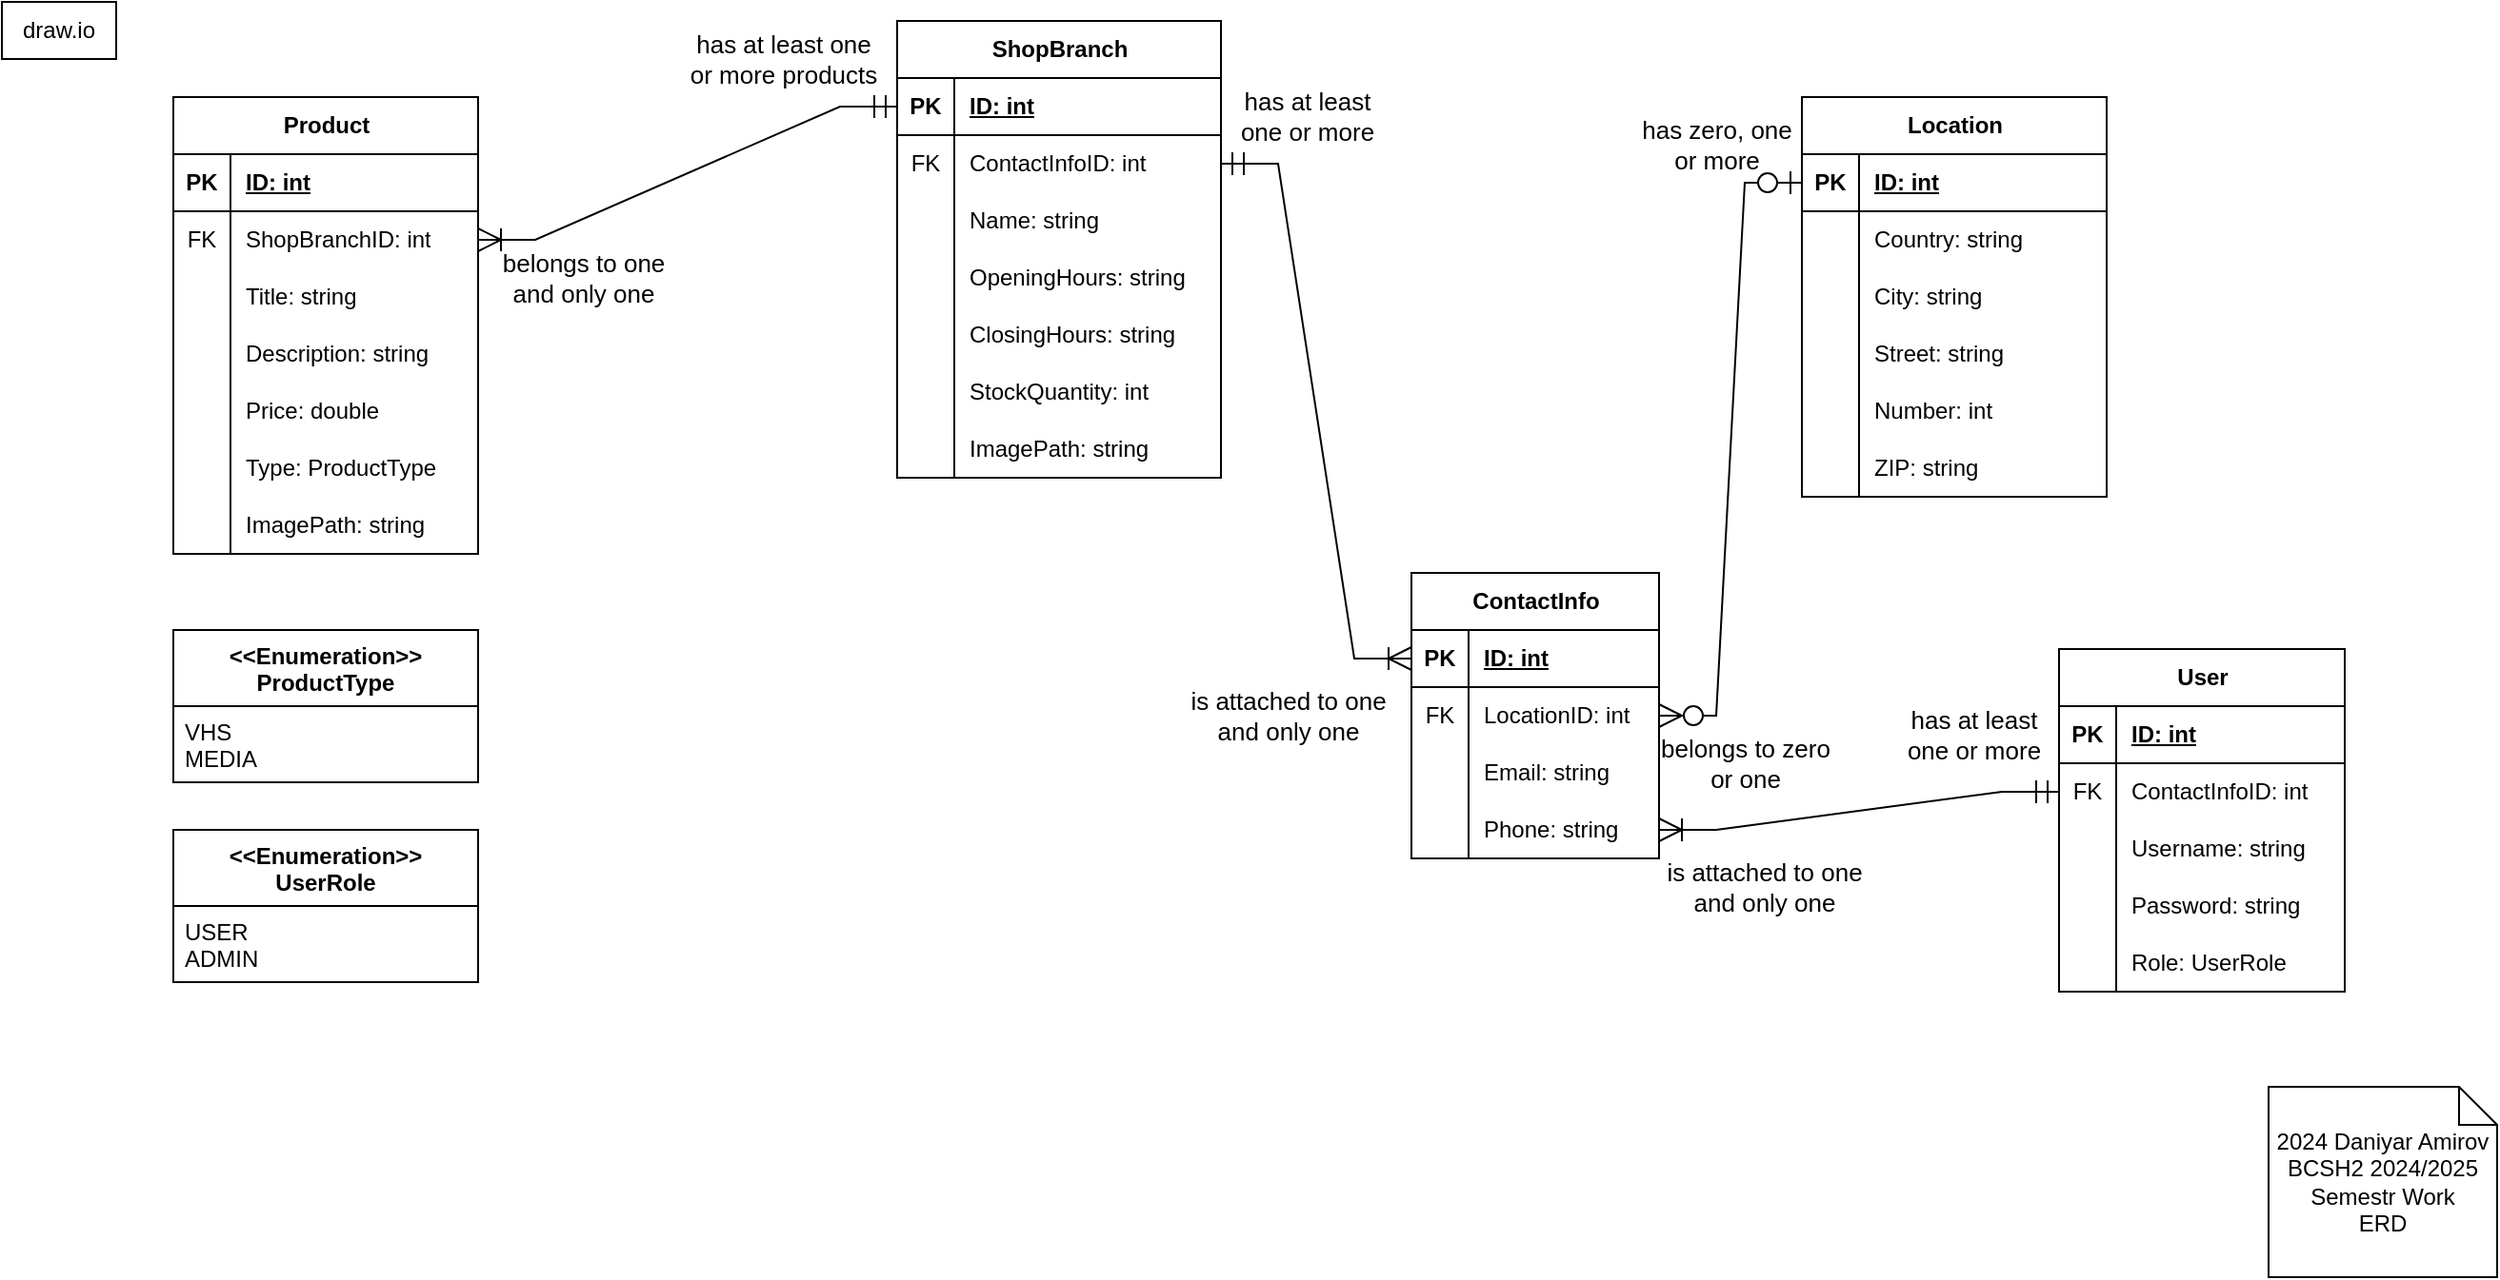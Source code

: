 <mxfile version="24.8.0">
  <diagram name="erd" id="_0Se-4-FKNIsJd_dyKa4">
    <mxGraphModel grid="1" page="1" gridSize="10" guides="1" tooltips="1" connect="1" arrows="1" fold="1" pageScale="1" pageWidth="850" pageHeight="1100" math="0" shadow="0">
      <root>
        <mxCell id="0" />
        <mxCell id="1" parent="0" />
        <mxCell id="UGlQ9BDMI21qSU3NWM9--1" value="Product" style="shape=table;startSize=30;container=1;collapsible=1;childLayout=tableLayout;fixedRows=1;rowLines=0;fontStyle=1;align=center;resizeLast=1;html=1;" vertex="1" parent="1">
          <mxGeometry x="90" y="50" width="160" height="240" as="geometry" />
        </mxCell>
        <mxCell id="UGlQ9BDMI21qSU3NWM9--2" value="" style="shape=tableRow;horizontal=0;startSize=0;swimlaneHead=0;swimlaneBody=0;fillColor=none;collapsible=0;dropTarget=0;points=[[0,0.5],[1,0.5]];portConstraint=eastwest;top=0;left=0;right=0;bottom=1;" vertex="1" parent="UGlQ9BDMI21qSU3NWM9--1">
          <mxGeometry y="30" width="160" height="30" as="geometry" />
        </mxCell>
        <mxCell id="UGlQ9BDMI21qSU3NWM9--3" value="PK" style="shape=partialRectangle;connectable=0;fillColor=none;top=0;left=0;bottom=0;right=0;fontStyle=1;overflow=hidden;whiteSpace=wrap;html=1;" vertex="1" parent="UGlQ9BDMI21qSU3NWM9--2">
          <mxGeometry width="30" height="30" as="geometry">
            <mxRectangle width="30" height="30" as="alternateBounds" />
          </mxGeometry>
        </mxCell>
        <mxCell id="UGlQ9BDMI21qSU3NWM9--4" value="ID: int" style="shape=partialRectangle;connectable=0;fillColor=none;top=0;left=0;bottom=0;right=0;align=left;spacingLeft=6;fontStyle=5;overflow=hidden;whiteSpace=wrap;html=1;" vertex="1" parent="UGlQ9BDMI21qSU3NWM9--2">
          <mxGeometry x="30" width="130" height="30" as="geometry">
            <mxRectangle width="130" height="30" as="alternateBounds" />
          </mxGeometry>
        </mxCell>
        <mxCell id="UGlQ9BDMI21qSU3NWM9--5" value="" style="shape=tableRow;horizontal=0;startSize=0;swimlaneHead=0;swimlaneBody=0;fillColor=none;collapsible=0;dropTarget=0;points=[[0,0.5],[1,0.5]];portConstraint=eastwest;top=0;left=0;right=0;bottom=0;" vertex="1" parent="UGlQ9BDMI21qSU3NWM9--1">
          <mxGeometry y="60" width="160" height="30" as="geometry" />
        </mxCell>
        <mxCell id="UGlQ9BDMI21qSU3NWM9--6" value="FK" style="shape=partialRectangle;connectable=0;fillColor=none;top=0;left=0;bottom=0;right=0;editable=1;overflow=hidden;whiteSpace=wrap;html=1;" vertex="1" parent="UGlQ9BDMI21qSU3NWM9--5">
          <mxGeometry width="30" height="30" as="geometry">
            <mxRectangle width="30" height="30" as="alternateBounds" />
          </mxGeometry>
        </mxCell>
        <mxCell id="UGlQ9BDMI21qSU3NWM9--7" value="ShopBranchID: int" style="shape=partialRectangle;connectable=0;fillColor=none;top=0;left=0;bottom=0;right=0;align=left;spacingLeft=6;overflow=hidden;whiteSpace=wrap;html=1;" vertex="1" parent="UGlQ9BDMI21qSU3NWM9--5">
          <mxGeometry x="30" width="130" height="30" as="geometry">
            <mxRectangle width="130" height="30" as="alternateBounds" />
          </mxGeometry>
        </mxCell>
        <mxCell id="UGlQ9BDMI21qSU3NWM9--8" value="" style="shape=tableRow;horizontal=0;startSize=0;swimlaneHead=0;swimlaneBody=0;fillColor=none;collapsible=0;dropTarget=0;points=[[0,0.5],[1,0.5]];portConstraint=eastwest;top=0;left=0;right=0;bottom=0;" vertex="1" parent="UGlQ9BDMI21qSU3NWM9--1">
          <mxGeometry y="90" width="160" height="30" as="geometry" />
        </mxCell>
        <mxCell id="UGlQ9BDMI21qSU3NWM9--9" value="" style="shape=partialRectangle;connectable=0;fillColor=none;top=0;left=0;bottom=0;right=0;editable=1;overflow=hidden;whiteSpace=wrap;html=1;" vertex="1" parent="UGlQ9BDMI21qSU3NWM9--8">
          <mxGeometry width="30" height="30" as="geometry">
            <mxRectangle width="30" height="30" as="alternateBounds" />
          </mxGeometry>
        </mxCell>
        <mxCell id="UGlQ9BDMI21qSU3NWM9--10" value="Title: string" style="shape=partialRectangle;connectable=0;fillColor=none;top=0;left=0;bottom=0;right=0;align=left;spacingLeft=6;overflow=hidden;whiteSpace=wrap;html=1;" vertex="1" parent="UGlQ9BDMI21qSU3NWM9--8">
          <mxGeometry x="30" width="130" height="30" as="geometry">
            <mxRectangle width="130" height="30" as="alternateBounds" />
          </mxGeometry>
        </mxCell>
        <mxCell id="UGlQ9BDMI21qSU3NWM9--14" value="" style="shape=tableRow;horizontal=0;startSize=0;swimlaneHead=0;swimlaneBody=0;fillColor=none;collapsible=0;dropTarget=0;points=[[0,0.5],[1,0.5]];portConstraint=eastwest;top=0;left=0;right=0;bottom=0;" vertex="1" parent="UGlQ9BDMI21qSU3NWM9--1">
          <mxGeometry y="120" width="160" height="30" as="geometry" />
        </mxCell>
        <mxCell id="UGlQ9BDMI21qSU3NWM9--15" value="" style="shape=partialRectangle;connectable=0;fillColor=none;top=0;left=0;bottom=0;right=0;editable=1;overflow=hidden;whiteSpace=wrap;html=1;" vertex="1" parent="UGlQ9BDMI21qSU3NWM9--14">
          <mxGeometry width="30" height="30" as="geometry">
            <mxRectangle width="30" height="30" as="alternateBounds" />
          </mxGeometry>
        </mxCell>
        <mxCell id="UGlQ9BDMI21qSU3NWM9--16" value="Description: string" style="shape=partialRectangle;connectable=0;fillColor=none;top=0;left=0;bottom=0;right=0;align=left;spacingLeft=6;overflow=hidden;whiteSpace=wrap;html=1;" vertex="1" parent="UGlQ9BDMI21qSU3NWM9--14">
          <mxGeometry x="30" width="130" height="30" as="geometry">
            <mxRectangle width="130" height="30" as="alternateBounds" />
          </mxGeometry>
        </mxCell>
        <mxCell id="UGlQ9BDMI21qSU3NWM9--11" value="" style="shape=tableRow;horizontal=0;startSize=0;swimlaneHead=0;swimlaneBody=0;fillColor=none;collapsible=0;dropTarget=0;points=[[0,0.5],[1,0.5]];portConstraint=eastwest;top=0;left=0;right=0;bottom=0;" vertex="1" parent="UGlQ9BDMI21qSU3NWM9--1">
          <mxGeometry y="150" width="160" height="30" as="geometry" />
        </mxCell>
        <mxCell id="UGlQ9BDMI21qSU3NWM9--12" value="" style="shape=partialRectangle;connectable=0;fillColor=none;top=0;left=0;bottom=0;right=0;editable=1;overflow=hidden;whiteSpace=wrap;html=1;" vertex="1" parent="UGlQ9BDMI21qSU3NWM9--11">
          <mxGeometry width="30" height="30" as="geometry">
            <mxRectangle width="30" height="30" as="alternateBounds" />
          </mxGeometry>
        </mxCell>
        <mxCell id="UGlQ9BDMI21qSU3NWM9--13" value="Price: double" style="shape=partialRectangle;connectable=0;fillColor=none;top=0;left=0;bottom=0;right=0;align=left;spacingLeft=6;overflow=hidden;whiteSpace=wrap;html=1;" vertex="1" parent="UGlQ9BDMI21qSU3NWM9--11">
          <mxGeometry x="30" width="130" height="30" as="geometry">
            <mxRectangle width="130" height="30" as="alternateBounds" />
          </mxGeometry>
        </mxCell>
        <mxCell id="UGlQ9BDMI21qSU3NWM9--17" value="" style="shape=tableRow;horizontal=0;startSize=0;swimlaneHead=0;swimlaneBody=0;fillColor=none;collapsible=0;dropTarget=0;points=[[0,0.5],[1,0.5]];portConstraint=eastwest;top=0;left=0;right=0;bottom=0;" vertex="1" parent="UGlQ9BDMI21qSU3NWM9--1">
          <mxGeometry y="180" width="160" height="30" as="geometry" />
        </mxCell>
        <mxCell id="UGlQ9BDMI21qSU3NWM9--18" value="" style="shape=partialRectangle;connectable=0;fillColor=none;top=0;left=0;bottom=0;right=0;editable=1;overflow=hidden;whiteSpace=wrap;html=1;" vertex="1" parent="UGlQ9BDMI21qSU3NWM9--17">
          <mxGeometry width="30" height="30" as="geometry">
            <mxRectangle width="30" height="30" as="alternateBounds" />
          </mxGeometry>
        </mxCell>
        <mxCell id="UGlQ9BDMI21qSU3NWM9--19" value="Type: ProductType" style="shape=partialRectangle;connectable=0;fillColor=none;top=0;left=0;bottom=0;right=0;align=left;spacingLeft=6;overflow=hidden;whiteSpace=wrap;html=1;" vertex="1" parent="UGlQ9BDMI21qSU3NWM9--17">
          <mxGeometry x="30" width="130" height="30" as="geometry">
            <mxRectangle width="130" height="30" as="alternateBounds" />
          </mxGeometry>
        </mxCell>
        <mxCell id="XLW1jsZduK9Uz3NNU5eh-1" value="" style="shape=tableRow;horizontal=0;startSize=0;swimlaneHead=0;swimlaneBody=0;fillColor=none;collapsible=0;dropTarget=0;points=[[0,0.5],[1,0.5]];portConstraint=eastwest;top=0;left=0;right=0;bottom=0;" vertex="1" parent="UGlQ9BDMI21qSU3NWM9--1">
          <mxGeometry y="210" width="160" height="30" as="geometry" />
        </mxCell>
        <mxCell id="XLW1jsZduK9Uz3NNU5eh-2" value="" style="shape=partialRectangle;connectable=0;fillColor=none;top=0;left=0;bottom=0;right=0;editable=1;overflow=hidden;whiteSpace=wrap;html=1;" vertex="1" parent="XLW1jsZduK9Uz3NNU5eh-1">
          <mxGeometry width="30" height="30" as="geometry">
            <mxRectangle width="30" height="30" as="alternateBounds" />
          </mxGeometry>
        </mxCell>
        <mxCell id="XLW1jsZduK9Uz3NNU5eh-3" value="ImagePath: string" style="shape=partialRectangle;connectable=0;fillColor=none;top=0;left=0;bottom=0;right=0;align=left;spacingLeft=6;overflow=hidden;whiteSpace=wrap;html=1;" vertex="1" parent="XLW1jsZduK9Uz3NNU5eh-1">
          <mxGeometry x="30" width="130" height="30" as="geometry">
            <mxRectangle width="130" height="30" as="alternateBounds" />
          </mxGeometry>
        </mxCell>
        <mxCell id="UGlQ9BDMI21qSU3NWM9--39" value="draw.io" style="rounded=0;whiteSpace=wrap;html=1;align=center;verticalAlign=middle;horizontal=1;labelPosition=center;verticalLabelPosition=middle;" vertex="1" parent="1">
          <mxGeometry width="60" height="30" as="geometry" />
        </mxCell>
        <mxCell id="UGlQ9BDMI21qSU3NWM9--40" value="ShopBranch" style="shape=table;startSize=30;container=1;collapsible=1;childLayout=tableLayout;fixedRows=1;rowLines=0;fontStyle=1;align=center;resizeLast=1;html=1;" vertex="1" parent="1">
          <mxGeometry x="470" y="10" width="170" height="240" as="geometry" />
        </mxCell>
        <mxCell id="UGlQ9BDMI21qSU3NWM9--41" value="" style="shape=tableRow;horizontal=0;startSize=0;swimlaneHead=0;swimlaneBody=0;fillColor=none;collapsible=0;dropTarget=0;points=[[0,0.5],[1,0.5]];portConstraint=eastwest;top=0;left=0;right=0;bottom=1;" vertex="1" parent="UGlQ9BDMI21qSU3NWM9--40">
          <mxGeometry y="30" width="170" height="30" as="geometry" />
        </mxCell>
        <mxCell id="UGlQ9BDMI21qSU3NWM9--42" value="PK" style="shape=partialRectangle;connectable=0;fillColor=none;top=0;left=0;bottom=0;right=0;fontStyle=1;overflow=hidden;whiteSpace=wrap;html=1;" vertex="1" parent="UGlQ9BDMI21qSU3NWM9--41">
          <mxGeometry width="30" height="30" as="geometry">
            <mxRectangle width="30" height="30" as="alternateBounds" />
          </mxGeometry>
        </mxCell>
        <mxCell id="UGlQ9BDMI21qSU3NWM9--43" value="ID: int" style="shape=partialRectangle;connectable=0;fillColor=none;top=0;left=0;bottom=0;right=0;align=left;spacingLeft=6;fontStyle=5;overflow=hidden;whiteSpace=wrap;html=1;" vertex="1" parent="UGlQ9BDMI21qSU3NWM9--41">
          <mxGeometry x="30" width="140" height="30" as="geometry">
            <mxRectangle width="140" height="30" as="alternateBounds" />
          </mxGeometry>
        </mxCell>
        <mxCell id="UGlQ9BDMI21qSU3NWM9--56" value="" style="shape=tableRow;horizontal=0;startSize=0;swimlaneHead=0;swimlaneBody=0;fillColor=none;collapsible=0;dropTarget=0;points=[[0,0.5],[1,0.5]];portConstraint=eastwest;top=0;left=0;right=0;bottom=0;" vertex="1" parent="UGlQ9BDMI21qSU3NWM9--40">
          <mxGeometry y="60" width="170" height="30" as="geometry" />
        </mxCell>
        <mxCell id="UGlQ9BDMI21qSU3NWM9--57" value="FK" style="shape=partialRectangle;connectable=0;fillColor=none;top=0;left=0;bottom=0;right=0;editable=1;overflow=hidden;whiteSpace=wrap;html=1;" vertex="1" parent="UGlQ9BDMI21qSU3NWM9--56">
          <mxGeometry width="30" height="30" as="geometry">
            <mxRectangle width="30" height="30" as="alternateBounds" />
          </mxGeometry>
        </mxCell>
        <mxCell id="UGlQ9BDMI21qSU3NWM9--58" value="ContactInfoID: int" style="shape=partialRectangle;connectable=0;fillColor=none;top=0;left=0;bottom=0;right=0;align=left;spacingLeft=6;overflow=hidden;whiteSpace=wrap;html=1;" vertex="1" parent="UGlQ9BDMI21qSU3NWM9--56">
          <mxGeometry x="30" width="140" height="30" as="geometry">
            <mxRectangle width="140" height="30" as="alternateBounds" />
          </mxGeometry>
        </mxCell>
        <mxCell id="UGlQ9BDMI21qSU3NWM9--50" value="" style="shape=tableRow;horizontal=0;startSize=0;swimlaneHead=0;swimlaneBody=0;fillColor=none;collapsible=0;dropTarget=0;points=[[0,0.5],[1,0.5]];portConstraint=eastwest;top=0;left=0;right=0;bottom=0;" vertex="1" parent="UGlQ9BDMI21qSU3NWM9--40">
          <mxGeometry y="90" width="170" height="30" as="geometry" />
        </mxCell>
        <mxCell id="UGlQ9BDMI21qSU3NWM9--51" value="" style="shape=partialRectangle;connectable=0;fillColor=none;top=0;left=0;bottom=0;right=0;editable=1;overflow=hidden;whiteSpace=wrap;html=1;" vertex="1" parent="UGlQ9BDMI21qSU3NWM9--50">
          <mxGeometry width="30" height="30" as="geometry">
            <mxRectangle width="30" height="30" as="alternateBounds" />
          </mxGeometry>
        </mxCell>
        <mxCell id="UGlQ9BDMI21qSU3NWM9--52" value="Name: string" style="shape=partialRectangle;connectable=0;fillColor=none;top=0;left=0;bottom=0;right=0;align=left;spacingLeft=6;overflow=hidden;whiteSpace=wrap;html=1;" vertex="1" parent="UGlQ9BDMI21qSU3NWM9--50">
          <mxGeometry x="30" width="140" height="30" as="geometry">
            <mxRectangle width="140" height="30" as="alternateBounds" />
          </mxGeometry>
        </mxCell>
        <mxCell id="UGlQ9BDMI21qSU3NWM9--127" value="" style="shape=tableRow;horizontal=0;startSize=0;swimlaneHead=0;swimlaneBody=0;fillColor=none;collapsible=0;dropTarget=0;points=[[0,0.5],[1,0.5]];portConstraint=eastwest;top=0;left=0;right=0;bottom=0;" vertex="1" parent="UGlQ9BDMI21qSU3NWM9--40">
          <mxGeometry y="120" width="170" height="30" as="geometry" />
        </mxCell>
        <mxCell id="UGlQ9BDMI21qSU3NWM9--128" value="" style="shape=partialRectangle;connectable=0;fillColor=none;top=0;left=0;bottom=0;right=0;editable=1;overflow=hidden;whiteSpace=wrap;html=1;" vertex="1" parent="UGlQ9BDMI21qSU3NWM9--127">
          <mxGeometry width="30" height="30" as="geometry">
            <mxRectangle width="30" height="30" as="alternateBounds" />
          </mxGeometry>
        </mxCell>
        <mxCell id="UGlQ9BDMI21qSU3NWM9--129" value="OpeningHours: string" style="shape=partialRectangle;connectable=0;fillColor=none;top=0;left=0;bottom=0;right=0;align=left;spacingLeft=6;overflow=hidden;whiteSpace=wrap;html=1;" vertex="1" parent="UGlQ9BDMI21qSU3NWM9--127">
          <mxGeometry x="30" width="140" height="30" as="geometry">
            <mxRectangle width="140" height="30" as="alternateBounds" />
          </mxGeometry>
        </mxCell>
        <mxCell id="UGlQ9BDMI21qSU3NWM9--130" value="" style="shape=tableRow;horizontal=0;startSize=0;swimlaneHead=0;swimlaneBody=0;fillColor=none;collapsible=0;dropTarget=0;points=[[0,0.5],[1,0.5]];portConstraint=eastwest;top=0;left=0;right=0;bottom=0;" vertex="1" parent="UGlQ9BDMI21qSU3NWM9--40">
          <mxGeometry y="150" width="170" height="30" as="geometry" />
        </mxCell>
        <mxCell id="UGlQ9BDMI21qSU3NWM9--131" value="" style="shape=partialRectangle;connectable=0;fillColor=none;top=0;left=0;bottom=0;right=0;editable=1;overflow=hidden;whiteSpace=wrap;html=1;" vertex="1" parent="UGlQ9BDMI21qSU3NWM9--130">
          <mxGeometry width="30" height="30" as="geometry">
            <mxRectangle width="30" height="30" as="alternateBounds" />
          </mxGeometry>
        </mxCell>
        <mxCell id="UGlQ9BDMI21qSU3NWM9--132" value="ClosingHours: string" style="shape=partialRectangle;connectable=0;fillColor=none;top=0;left=0;bottom=0;right=0;align=left;spacingLeft=6;overflow=hidden;whiteSpace=wrap;html=1;" vertex="1" parent="UGlQ9BDMI21qSU3NWM9--130">
          <mxGeometry x="30" width="140" height="30" as="geometry">
            <mxRectangle width="140" height="30" as="alternateBounds" />
          </mxGeometry>
        </mxCell>
        <mxCell id="UGlQ9BDMI21qSU3NWM9--124" value="" style="shape=tableRow;horizontal=0;startSize=0;swimlaneHead=0;swimlaneBody=0;fillColor=none;collapsible=0;dropTarget=0;points=[[0,0.5],[1,0.5]];portConstraint=eastwest;top=0;left=0;right=0;bottom=0;" vertex="1" parent="UGlQ9BDMI21qSU3NWM9--40">
          <mxGeometry y="180" width="170" height="30" as="geometry" />
        </mxCell>
        <mxCell id="UGlQ9BDMI21qSU3NWM9--125" value="" style="shape=partialRectangle;connectable=0;fillColor=none;top=0;left=0;bottom=0;right=0;editable=1;overflow=hidden;whiteSpace=wrap;html=1;" vertex="1" parent="UGlQ9BDMI21qSU3NWM9--124">
          <mxGeometry width="30" height="30" as="geometry">
            <mxRectangle width="30" height="30" as="alternateBounds" />
          </mxGeometry>
        </mxCell>
        <mxCell id="UGlQ9BDMI21qSU3NWM9--126" value="StockQuantity: int" style="shape=partialRectangle;connectable=0;fillColor=none;top=0;left=0;bottom=0;right=0;align=left;spacingLeft=6;overflow=hidden;whiteSpace=wrap;html=1;" vertex="1" parent="UGlQ9BDMI21qSU3NWM9--124">
          <mxGeometry x="30" width="140" height="30" as="geometry">
            <mxRectangle width="140" height="30" as="alternateBounds" />
          </mxGeometry>
        </mxCell>
        <mxCell id="XLW1jsZduK9Uz3NNU5eh-4" value="" style="shape=tableRow;horizontal=0;startSize=0;swimlaneHead=0;swimlaneBody=0;fillColor=none;collapsible=0;dropTarget=0;points=[[0,0.5],[1,0.5]];portConstraint=eastwest;top=0;left=0;right=0;bottom=0;" vertex="1" parent="UGlQ9BDMI21qSU3NWM9--40">
          <mxGeometry y="210" width="170" height="30" as="geometry" />
        </mxCell>
        <mxCell id="XLW1jsZduK9Uz3NNU5eh-5" value="" style="shape=partialRectangle;connectable=0;fillColor=none;top=0;left=0;bottom=0;right=0;editable=1;overflow=hidden;whiteSpace=wrap;html=1;" vertex="1" parent="XLW1jsZduK9Uz3NNU5eh-4">
          <mxGeometry width="30" height="30" as="geometry">
            <mxRectangle width="30" height="30" as="alternateBounds" />
          </mxGeometry>
        </mxCell>
        <mxCell id="XLW1jsZduK9Uz3NNU5eh-6" value="ImagePath: string" style="shape=partialRectangle;connectable=0;fillColor=none;top=0;left=0;bottom=0;right=0;align=left;spacingLeft=6;overflow=hidden;whiteSpace=wrap;html=1;" vertex="1" parent="XLW1jsZduK9Uz3NNU5eh-4">
          <mxGeometry x="30" width="140" height="30" as="geometry">
            <mxRectangle width="140" height="30" as="alternateBounds" />
          </mxGeometry>
        </mxCell>
        <mxCell id="UGlQ9BDMI21qSU3NWM9--59" value="ContactInfo" style="shape=table;startSize=30;container=1;collapsible=1;childLayout=tableLayout;fixedRows=1;rowLines=0;fontStyle=1;align=center;resizeLast=1;html=1;" vertex="1" parent="1">
          <mxGeometry x="740" y="300" width="130" height="150" as="geometry" />
        </mxCell>
        <mxCell id="UGlQ9BDMI21qSU3NWM9--60" value="" style="shape=tableRow;horizontal=0;startSize=0;swimlaneHead=0;swimlaneBody=0;fillColor=none;collapsible=0;dropTarget=0;points=[[0,0.5],[1,0.5]];portConstraint=eastwest;top=0;left=0;right=0;bottom=1;" vertex="1" parent="UGlQ9BDMI21qSU3NWM9--59">
          <mxGeometry y="30" width="130" height="30" as="geometry" />
        </mxCell>
        <mxCell id="UGlQ9BDMI21qSU3NWM9--61" value="PK" style="shape=partialRectangle;connectable=0;fillColor=none;top=0;left=0;bottom=0;right=0;fontStyle=1;overflow=hidden;whiteSpace=wrap;html=1;" vertex="1" parent="UGlQ9BDMI21qSU3NWM9--60">
          <mxGeometry width="30" height="30" as="geometry">
            <mxRectangle width="30" height="30" as="alternateBounds" />
          </mxGeometry>
        </mxCell>
        <mxCell id="UGlQ9BDMI21qSU3NWM9--62" value="ID: int" style="shape=partialRectangle;connectable=0;fillColor=none;top=0;left=0;bottom=0;right=0;align=left;spacingLeft=6;fontStyle=5;overflow=hidden;whiteSpace=wrap;html=1;" vertex="1" parent="UGlQ9BDMI21qSU3NWM9--60">
          <mxGeometry x="30" width="100" height="30" as="geometry">
            <mxRectangle width="100" height="30" as="alternateBounds" />
          </mxGeometry>
        </mxCell>
        <mxCell id="UGlQ9BDMI21qSU3NWM9--69" value="" style="shape=tableRow;horizontal=0;startSize=0;swimlaneHead=0;swimlaneBody=0;fillColor=none;collapsible=0;dropTarget=0;points=[[0,0.5],[1,0.5]];portConstraint=eastwest;top=0;left=0;right=0;bottom=0;" vertex="1" parent="UGlQ9BDMI21qSU3NWM9--59">
          <mxGeometry y="60" width="130" height="30" as="geometry" />
        </mxCell>
        <mxCell id="UGlQ9BDMI21qSU3NWM9--70" value="FK" style="shape=partialRectangle;connectable=0;fillColor=none;top=0;left=0;bottom=0;right=0;editable=1;overflow=hidden;whiteSpace=wrap;html=1;" vertex="1" parent="UGlQ9BDMI21qSU3NWM9--69">
          <mxGeometry width="30" height="30" as="geometry">
            <mxRectangle width="30" height="30" as="alternateBounds" />
          </mxGeometry>
        </mxCell>
        <mxCell id="UGlQ9BDMI21qSU3NWM9--71" value="LocationID: int" style="shape=partialRectangle;connectable=0;fillColor=none;top=0;left=0;bottom=0;right=0;align=left;spacingLeft=6;overflow=hidden;whiteSpace=wrap;html=1;" vertex="1" parent="UGlQ9BDMI21qSU3NWM9--69">
          <mxGeometry x="30" width="100" height="30" as="geometry">
            <mxRectangle width="100" height="30" as="alternateBounds" />
          </mxGeometry>
        </mxCell>
        <mxCell id="UGlQ9BDMI21qSU3NWM9--162" value="" style="shape=tableRow;horizontal=0;startSize=0;swimlaneHead=0;swimlaneBody=0;fillColor=none;collapsible=0;dropTarget=0;points=[[0,0.5],[1,0.5]];portConstraint=eastwest;top=0;left=0;right=0;bottom=0;" vertex="1" parent="UGlQ9BDMI21qSU3NWM9--59">
          <mxGeometry y="90" width="130" height="30" as="geometry" />
        </mxCell>
        <mxCell id="UGlQ9BDMI21qSU3NWM9--163" value="" style="shape=partialRectangle;connectable=0;fillColor=none;top=0;left=0;bottom=0;right=0;editable=1;overflow=hidden;whiteSpace=wrap;html=1;" vertex="1" parent="UGlQ9BDMI21qSU3NWM9--162">
          <mxGeometry width="30" height="30" as="geometry">
            <mxRectangle width="30" height="30" as="alternateBounds" />
          </mxGeometry>
        </mxCell>
        <mxCell id="UGlQ9BDMI21qSU3NWM9--164" value="Email: string" style="shape=partialRectangle;connectable=0;fillColor=none;top=0;left=0;bottom=0;right=0;align=left;spacingLeft=6;overflow=hidden;whiteSpace=wrap;html=1;" vertex="1" parent="UGlQ9BDMI21qSU3NWM9--162">
          <mxGeometry x="30" width="100" height="30" as="geometry">
            <mxRectangle width="100" height="30" as="alternateBounds" />
          </mxGeometry>
        </mxCell>
        <mxCell id="UGlQ9BDMI21qSU3NWM9--72" value="" style="shape=tableRow;horizontal=0;startSize=0;swimlaneHead=0;swimlaneBody=0;fillColor=none;collapsible=0;dropTarget=0;points=[[0,0.5],[1,0.5]];portConstraint=eastwest;top=0;left=0;right=0;bottom=0;" vertex="1" parent="UGlQ9BDMI21qSU3NWM9--59">
          <mxGeometry y="120" width="130" height="30" as="geometry" />
        </mxCell>
        <mxCell id="UGlQ9BDMI21qSU3NWM9--73" value="" style="shape=partialRectangle;connectable=0;fillColor=none;top=0;left=0;bottom=0;right=0;editable=1;overflow=hidden;whiteSpace=wrap;html=1;" vertex="1" parent="UGlQ9BDMI21qSU3NWM9--72">
          <mxGeometry width="30" height="30" as="geometry">
            <mxRectangle width="30" height="30" as="alternateBounds" />
          </mxGeometry>
        </mxCell>
        <mxCell id="UGlQ9BDMI21qSU3NWM9--74" value="Phone: string" style="shape=partialRectangle;connectable=0;fillColor=none;top=0;left=0;bottom=0;right=0;align=left;spacingLeft=6;overflow=hidden;whiteSpace=wrap;html=1;" vertex="1" parent="UGlQ9BDMI21qSU3NWM9--72">
          <mxGeometry x="30" width="100" height="30" as="geometry">
            <mxRectangle width="100" height="30" as="alternateBounds" />
          </mxGeometry>
        </mxCell>
        <mxCell id="UGlQ9BDMI21qSU3NWM9--75" value="User" style="shape=table;startSize=30;container=1;collapsible=1;childLayout=tableLayout;fixedRows=1;rowLines=0;fontStyle=1;align=center;resizeLast=1;html=1;" vertex="1" parent="1">
          <mxGeometry x="1080" y="340" width="150" height="180" as="geometry" />
        </mxCell>
        <mxCell id="UGlQ9BDMI21qSU3NWM9--76" value="" style="shape=tableRow;horizontal=0;startSize=0;swimlaneHead=0;swimlaneBody=0;fillColor=none;collapsible=0;dropTarget=0;points=[[0,0.5],[1,0.5]];portConstraint=eastwest;top=0;left=0;right=0;bottom=1;" vertex="1" parent="UGlQ9BDMI21qSU3NWM9--75">
          <mxGeometry y="30" width="150" height="30" as="geometry" />
        </mxCell>
        <mxCell id="UGlQ9BDMI21qSU3NWM9--77" value="PK" style="shape=partialRectangle;connectable=0;fillColor=none;top=0;left=0;bottom=0;right=0;fontStyle=1;overflow=hidden;whiteSpace=wrap;html=1;" vertex="1" parent="UGlQ9BDMI21qSU3NWM9--76">
          <mxGeometry width="30" height="30" as="geometry">
            <mxRectangle width="30" height="30" as="alternateBounds" />
          </mxGeometry>
        </mxCell>
        <mxCell id="UGlQ9BDMI21qSU3NWM9--78" value="ID: int" style="shape=partialRectangle;connectable=0;fillColor=none;top=0;left=0;bottom=0;right=0;align=left;spacingLeft=6;fontStyle=5;overflow=hidden;whiteSpace=wrap;html=1;" vertex="1" parent="UGlQ9BDMI21qSU3NWM9--76">
          <mxGeometry x="30" width="120" height="30" as="geometry">
            <mxRectangle width="120" height="30" as="alternateBounds" />
          </mxGeometry>
        </mxCell>
        <mxCell id="UGlQ9BDMI21qSU3NWM9--79" value="" style="shape=tableRow;horizontal=0;startSize=0;swimlaneHead=0;swimlaneBody=0;fillColor=none;collapsible=0;dropTarget=0;points=[[0,0.5],[1,0.5]];portConstraint=eastwest;top=0;left=0;right=0;bottom=0;" vertex="1" parent="UGlQ9BDMI21qSU3NWM9--75">
          <mxGeometry y="60" width="150" height="30" as="geometry" />
        </mxCell>
        <mxCell id="UGlQ9BDMI21qSU3NWM9--80" value="FK" style="shape=partialRectangle;connectable=0;fillColor=none;top=0;left=0;bottom=0;right=0;editable=1;overflow=hidden;whiteSpace=wrap;html=1;" vertex="1" parent="UGlQ9BDMI21qSU3NWM9--79">
          <mxGeometry width="30" height="30" as="geometry">
            <mxRectangle width="30" height="30" as="alternateBounds" />
          </mxGeometry>
        </mxCell>
        <mxCell id="UGlQ9BDMI21qSU3NWM9--81" value="ContactInfoID: int" style="shape=partialRectangle;connectable=0;fillColor=none;top=0;left=0;bottom=0;right=0;align=left;spacingLeft=6;overflow=hidden;whiteSpace=wrap;html=1;" vertex="1" parent="UGlQ9BDMI21qSU3NWM9--79">
          <mxGeometry x="30" width="120" height="30" as="geometry">
            <mxRectangle width="120" height="30" as="alternateBounds" />
          </mxGeometry>
        </mxCell>
        <mxCell id="UGlQ9BDMI21qSU3NWM9--88" value="" style="shape=tableRow;horizontal=0;startSize=0;swimlaneHead=0;swimlaneBody=0;fillColor=none;collapsible=0;dropTarget=0;points=[[0,0.5],[1,0.5]];portConstraint=eastwest;top=0;left=0;right=0;bottom=0;" vertex="1" parent="UGlQ9BDMI21qSU3NWM9--75">
          <mxGeometry y="90" width="150" height="30" as="geometry" />
        </mxCell>
        <mxCell id="UGlQ9BDMI21qSU3NWM9--89" value="" style="shape=partialRectangle;connectable=0;fillColor=none;top=0;left=0;bottom=0;right=0;editable=1;overflow=hidden;whiteSpace=wrap;html=1;" vertex="1" parent="UGlQ9BDMI21qSU3NWM9--88">
          <mxGeometry width="30" height="30" as="geometry">
            <mxRectangle width="30" height="30" as="alternateBounds" />
          </mxGeometry>
        </mxCell>
        <mxCell id="UGlQ9BDMI21qSU3NWM9--90" value="Username: string" style="shape=partialRectangle;connectable=0;fillColor=none;top=0;left=0;bottom=0;right=0;align=left;spacingLeft=6;overflow=hidden;whiteSpace=wrap;html=1;" vertex="1" parent="UGlQ9BDMI21qSU3NWM9--88">
          <mxGeometry x="30" width="120" height="30" as="geometry">
            <mxRectangle width="120" height="30" as="alternateBounds" />
          </mxGeometry>
        </mxCell>
        <mxCell id="UGlQ9BDMI21qSU3NWM9--82" value="" style="shape=tableRow;horizontal=0;startSize=0;swimlaneHead=0;swimlaneBody=0;fillColor=none;collapsible=0;dropTarget=0;points=[[0,0.5],[1,0.5]];portConstraint=eastwest;top=0;left=0;right=0;bottom=0;" vertex="1" parent="UGlQ9BDMI21qSU3NWM9--75">
          <mxGeometry y="120" width="150" height="30" as="geometry" />
        </mxCell>
        <mxCell id="UGlQ9BDMI21qSU3NWM9--83" value="" style="shape=partialRectangle;connectable=0;fillColor=none;top=0;left=0;bottom=0;right=0;editable=1;overflow=hidden;whiteSpace=wrap;html=1;" vertex="1" parent="UGlQ9BDMI21qSU3NWM9--82">
          <mxGeometry width="30" height="30" as="geometry">
            <mxRectangle width="30" height="30" as="alternateBounds" />
          </mxGeometry>
        </mxCell>
        <mxCell id="UGlQ9BDMI21qSU3NWM9--84" value="Password: string" style="shape=partialRectangle;connectable=0;fillColor=none;top=0;left=0;bottom=0;right=0;align=left;spacingLeft=6;overflow=hidden;whiteSpace=wrap;html=1;" vertex="1" parent="UGlQ9BDMI21qSU3NWM9--82">
          <mxGeometry x="30" width="120" height="30" as="geometry">
            <mxRectangle width="120" height="30" as="alternateBounds" />
          </mxGeometry>
        </mxCell>
        <mxCell id="UGlQ9BDMI21qSU3NWM9--85" value="" style="shape=tableRow;horizontal=0;startSize=0;swimlaneHead=0;swimlaneBody=0;fillColor=none;collapsible=0;dropTarget=0;points=[[0,0.5],[1,0.5]];portConstraint=eastwest;top=0;left=0;right=0;bottom=0;" vertex="1" parent="UGlQ9BDMI21qSU3NWM9--75">
          <mxGeometry y="150" width="150" height="30" as="geometry" />
        </mxCell>
        <mxCell id="UGlQ9BDMI21qSU3NWM9--86" value="" style="shape=partialRectangle;connectable=0;fillColor=none;top=0;left=0;bottom=0;right=0;editable=1;overflow=hidden;whiteSpace=wrap;html=1;" vertex="1" parent="UGlQ9BDMI21qSU3NWM9--85">
          <mxGeometry width="30" height="30" as="geometry">
            <mxRectangle width="30" height="30" as="alternateBounds" />
          </mxGeometry>
        </mxCell>
        <mxCell id="UGlQ9BDMI21qSU3NWM9--87" value="Role: UserRole" style="shape=partialRectangle;connectable=0;fillColor=none;top=0;left=0;bottom=0;right=0;align=left;spacingLeft=6;overflow=hidden;whiteSpace=wrap;html=1;" vertex="1" parent="UGlQ9BDMI21qSU3NWM9--85">
          <mxGeometry x="30" width="120" height="30" as="geometry">
            <mxRectangle width="120" height="30" as="alternateBounds" />
          </mxGeometry>
        </mxCell>
        <mxCell id="UGlQ9BDMI21qSU3NWM9--92" value="Location" style="shape=table;startSize=30;container=1;collapsible=1;childLayout=tableLayout;fixedRows=1;rowLines=0;fontStyle=1;align=center;resizeLast=1;html=1;" vertex="1" parent="1">
          <mxGeometry x="945" y="50" width="160" height="210" as="geometry" />
        </mxCell>
        <mxCell id="UGlQ9BDMI21qSU3NWM9--93" value="" style="shape=tableRow;horizontal=0;startSize=0;swimlaneHead=0;swimlaneBody=0;fillColor=none;collapsible=0;dropTarget=0;points=[[0,0.5],[1,0.5]];portConstraint=eastwest;top=0;left=0;right=0;bottom=1;" vertex="1" parent="UGlQ9BDMI21qSU3NWM9--92">
          <mxGeometry y="30" width="160" height="30" as="geometry" />
        </mxCell>
        <mxCell id="UGlQ9BDMI21qSU3NWM9--94" value="PK" style="shape=partialRectangle;connectable=0;fillColor=none;top=0;left=0;bottom=0;right=0;fontStyle=1;overflow=hidden;whiteSpace=wrap;html=1;" vertex="1" parent="UGlQ9BDMI21qSU3NWM9--93">
          <mxGeometry width="30" height="30" as="geometry">
            <mxRectangle width="30" height="30" as="alternateBounds" />
          </mxGeometry>
        </mxCell>
        <mxCell id="UGlQ9BDMI21qSU3NWM9--95" value="ID: int" style="shape=partialRectangle;connectable=0;fillColor=none;top=0;left=0;bottom=0;right=0;align=left;spacingLeft=6;fontStyle=5;overflow=hidden;whiteSpace=wrap;html=1;" vertex="1" parent="UGlQ9BDMI21qSU3NWM9--93">
          <mxGeometry x="30" width="130" height="30" as="geometry">
            <mxRectangle width="130" height="30" as="alternateBounds" />
          </mxGeometry>
        </mxCell>
        <mxCell id="UGlQ9BDMI21qSU3NWM9--105" value="" style="shape=tableRow;horizontal=0;startSize=0;swimlaneHead=0;swimlaneBody=0;fillColor=none;collapsible=0;dropTarget=0;points=[[0,0.5],[1,0.5]];portConstraint=eastwest;top=0;left=0;right=0;bottom=0;" vertex="1" parent="UGlQ9BDMI21qSU3NWM9--92">
          <mxGeometry y="60" width="160" height="30" as="geometry" />
        </mxCell>
        <mxCell id="UGlQ9BDMI21qSU3NWM9--106" value="" style="shape=partialRectangle;connectable=0;fillColor=none;top=0;left=0;bottom=0;right=0;editable=1;overflow=hidden;whiteSpace=wrap;html=1;" vertex="1" parent="UGlQ9BDMI21qSU3NWM9--105">
          <mxGeometry width="30" height="30" as="geometry">
            <mxRectangle width="30" height="30" as="alternateBounds" />
          </mxGeometry>
        </mxCell>
        <mxCell id="UGlQ9BDMI21qSU3NWM9--107" value="Country: string" style="shape=partialRectangle;connectable=0;fillColor=none;top=0;left=0;bottom=0;right=0;align=left;spacingLeft=6;overflow=hidden;whiteSpace=wrap;html=1;" vertex="1" parent="UGlQ9BDMI21qSU3NWM9--105">
          <mxGeometry x="30" width="130" height="30" as="geometry">
            <mxRectangle width="130" height="30" as="alternateBounds" />
          </mxGeometry>
        </mxCell>
        <mxCell id="UGlQ9BDMI21qSU3NWM9--117" value="" style="shape=tableRow;horizontal=0;startSize=0;swimlaneHead=0;swimlaneBody=0;fillColor=none;collapsible=0;dropTarget=0;points=[[0,0.5],[1,0.5]];portConstraint=eastwest;top=0;left=0;right=0;bottom=0;" vertex="1" parent="UGlQ9BDMI21qSU3NWM9--92">
          <mxGeometry y="90" width="160" height="30" as="geometry" />
        </mxCell>
        <mxCell id="UGlQ9BDMI21qSU3NWM9--118" value="" style="shape=partialRectangle;connectable=0;fillColor=none;top=0;left=0;bottom=0;right=0;editable=1;overflow=hidden;whiteSpace=wrap;html=1;" vertex="1" parent="UGlQ9BDMI21qSU3NWM9--117">
          <mxGeometry width="30" height="30" as="geometry">
            <mxRectangle width="30" height="30" as="alternateBounds" />
          </mxGeometry>
        </mxCell>
        <mxCell id="UGlQ9BDMI21qSU3NWM9--119" value="City: string" style="shape=partialRectangle;connectable=0;fillColor=none;top=0;left=0;bottom=0;right=0;align=left;spacingLeft=6;overflow=hidden;whiteSpace=wrap;html=1;" vertex="1" parent="UGlQ9BDMI21qSU3NWM9--117">
          <mxGeometry x="30" width="130" height="30" as="geometry">
            <mxRectangle width="130" height="30" as="alternateBounds" />
          </mxGeometry>
        </mxCell>
        <mxCell id="UGlQ9BDMI21qSU3NWM9--114" value="" style="shape=tableRow;horizontal=0;startSize=0;swimlaneHead=0;swimlaneBody=0;fillColor=none;collapsible=0;dropTarget=0;points=[[0,0.5],[1,0.5]];portConstraint=eastwest;top=0;left=0;right=0;bottom=0;" vertex="1" parent="UGlQ9BDMI21qSU3NWM9--92">
          <mxGeometry y="120" width="160" height="30" as="geometry" />
        </mxCell>
        <mxCell id="UGlQ9BDMI21qSU3NWM9--115" value="" style="shape=partialRectangle;connectable=0;fillColor=none;top=0;left=0;bottom=0;right=0;editable=1;overflow=hidden;whiteSpace=wrap;html=1;" vertex="1" parent="UGlQ9BDMI21qSU3NWM9--114">
          <mxGeometry width="30" height="30" as="geometry">
            <mxRectangle width="30" height="30" as="alternateBounds" />
          </mxGeometry>
        </mxCell>
        <mxCell id="UGlQ9BDMI21qSU3NWM9--116" value="Street: string" style="shape=partialRectangle;connectable=0;fillColor=none;top=0;left=0;bottom=0;right=0;align=left;spacingLeft=6;overflow=hidden;whiteSpace=wrap;html=1;" vertex="1" parent="UGlQ9BDMI21qSU3NWM9--114">
          <mxGeometry x="30" width="130" height="30" as="geometry">
            <mxRectangle width="130" height="30" as="alternateBounds" />
          </mxGeometry>
        </mxCell>
        <mxCell id="UGlQ9BDMI21qSU3NWM9--108" value="" style="shape=tableRow;horizontal=0;startSize=0;swimlaneHead=0;swimlaneBody=0;fillColor=none;collapsible=0;dropTarget=0;points=[[0,0.5],[1,0.5]];portConstraint=eastwest;top=0;left=0;right=0;bottom=0;" vertex="1" parent="UGlQ9BDMI21qSU3NWM9--92">
          <mxGeometry y="150" width="160" height="30" as="geometry" />
        </mxCell>
        <mxCell id="UGlQ9BDMI21qSU3NWM9--109" value="" style="shape=partialRectangle;connectable=0;fillColor=none;top=0;left=0;bottom=0;right=0;editable=1;overflow=hidden;whiteSpace=wrap;html=1;" vertex="1" parent="UGlQ9BDMI21qSU3NWM9--108">
          <mxGeometry width="30" height="30" as="geometry">
            <mxRectangle width="30" height="30" as="alternateBounds" />
          </mxGeometry>
        </mxCell>
        <mxCell id="UGlQ9BDMI21qSU3NWM9--110" value="Number: int" style="shape=partialRectangle;connectable=0;fillColor=none;top=0;left=0;bottom=0;right=0;align=left;spacingLeft=6;overflow=hidden;whiteSpace=wrap;html=1;" vertex="1" parent="UGlQ9BDMI21qSU3NWM9--108">
          <mxGeometry x="30" width="130" height="30" as="geometry">
            <mxRectangle width="130" height="30" as="alternateBounds" />
          </mxGeometry>
        </mxCell>
        <mxCell id="UGlQ9BDMI21qSU3NWM9--111" value="" style="shape=tableRow;horizontal=0;startSize=0;swimlaneHead=0;swimlaneBody=0;fillColor=none;collapsible=0;dropTarget=0;points=[[0,0.5],[1,0.5]];portConstraint=eastwest;top=0;left=0;right=0;bottom=0;" vertex="1" parent="UGlQ9BDMI21qSU3NWM9--92">
          <mxGeometry y="180" width="160" height="30" as="geometry" />
        </mxCell>
        <mxCell id="UGlQ9BDMI21qSU3NWM9--112" value="" style="shape=partialRectangle;connectable=0;fillColor=none;top=0;left=0;bottom=0;right=0;editable=1;overflow=hidden;whiteSpace=wrap;html=1;" vertex="1" parent="UGlQ9BDMI21qSU3NWM9--111">
          <mxGeometry width="30" height="30" as="geometry">
            <mxRectangle width="30" height="30" as="alternateBounds" />
          </mxGeometry>
        </mxCell>
        <mxCell id="UGlQ9BDMI21qSU3NWM9--113" value="ZIP: string" style="shape=partialRectangle;connectable=0;fillColor=none;top=0;left=0;bottom=0;right=0;align=left;spacingLeft=6;overflow=hidden;whiteSpace=wrap;html=1;" vertex="1" parent="UGlQ9BDMI21qSU3NWM9--111">
          <mxGeometry x="30" width="130" height="30" as="geometry">
            <mxRectangle width="130" height="30" as="alternateBounds" />
          </mxGeometry>
        </mxCell>
        <mxCell id="UGlQ9BDMI21qSU3NWM9--120" value="&amp;lt;&amp;lt;Enumeration&amp;gt;&amp;gt;&lt;div&gt;ProductType&lt;/div&gt;" style="swimlane;fontStyle=1;align=center;verticalAlign=top;childLayout=stackLayout;horizontal=1;startSize=40;horizontalStack=0;resizeParent=1;resizeParentMax=0;resizeLast=0;collapsible=1;marginBottom=0;whiteSpace=wrap;html=1;" vertex="1" parent="1">
          <mxGeometry x="90" y="330" width="160" height="80" as="geometry" />
        </mxCell>
        <mxCell id="UGlQ9BDMI21qSU3NWM9--121" value="VHS&lt;div&gt;MEDIA&lt;/div&gt;" style="text;strokeColor=none;fillColor=none;align=left;verticalAlign=top;spacingLeft=4;spacingRight=4;overflow=hidden;rotatable=0;points=[[0,0.5],[1,0.5]];portConstraint=eastwest;whiteSpace=wrap;html=1;" vertex="1" parent="UGlQ9BDMI21qSU3NWM9--120">
          <mxGeometry y="40" width="160" height="40" as="geometry" />
        </mxCell>
        <mxCell id="UGlQ9BDMI21qSU3NWM9--133" value="&amp;lt;&amp;lt;Enumeration&amp;gt;&amp;gt;&lt;div&gt;UserRole&lt;/div&gt;" style="swimlane;fontStyle=1;align=center;verticalAlign=top;childLayout=stackLayout;horizontal=1;startSize=40;horizontalStack=0;resizeParent=1;resizeParentMax=0;resizeLast=0;collapsible=1;marginBottom=0;whiteSpace=wrap;html=1;" vertex="1" parent="1">
          <mxGeometry x="90" y="435" width="160" height="80" as="geometry" />
        </mxCell>
        <mxCell id="UGlQ9BDMI21qSU3NWM9--134" value="USER&lt;br&gt;ADMIN" style="text;strokeColor=none;fillColor=none;align=left;verticalAlign=top;spacingLeft=4;spacingRight=4;overflow=hidden;rotatable=0;points=[[0,0.5],[1,0.5]];portConstraint=eastwest;whiteSpace=wrap;html=1;" vertex="1" parent="UGlQ9BDMI21qSU3NWM9--133">
          <mxGeometry y="40" width="160" height="40" as="geometry" />
        </mxCell>
        <mxCell id="UGlQ9BDMI21qSU3NWM9--136" value="" style="edgeStyle=entityRelationEdgeStyle;fontSize=12;html=1;endArrow=ERmandOne;startArrow=ERoneToMany;rounded=0;exitX=1;exitY=0.5;exitDx=0;exitDy=0;entryX=0;entryY=0.5;entryDx=0;entryDy=0;strokeWidth=1;targetPerimeterSpacing=0;endSize=10;startSize=10;startFill=0;endFill=0;" edge="1" parent="1" source="UGlQ9BDMI21qSU3NWM9--5" target="UGlQ9BDMI21qSU3NWM9--41">
          <mxGeometry width="100" height="100" relative="1" as="geometry">
            <mxPoint x="310" y="160" as="sourcePoint" />
            <mxPoint x="410" y="60" as="targetPoint" />
          </mxGeometry>
        </mxCell>
        <mxCell id="UGlQ9BDMI21qSU3NWM9--138" value="&lt;font style=&quot;font-size: 13px;&quot;&gt;has at least one&lt;/font&gt;&lt;div&gt;&lt;font style=&quot;font-size: 13px;&quot;&gt;or&amp;nbsp;&lt;/font&gt;&lt;span style=&quot;font-size: 13px; background-color: initial;&quot;&gt;more products&lt;/span&gt;&lt;/div&gt;" style="text;html=1;align=center;verticalAlign=middle;resizable=0;points=[];autosize=1;strokeColor=none;fillColor=none;" vertex="1" parent="1">
          <mxGeometry x="350" y="10" width="120" height="40" as="geometry" />
        </mxCell>
        <mxCell id="UGlQ9BDMI21qSU3NWM9--139" value="&lt;span style=&quot;font-size: 13px;&quot;&gt;belongs to one&lt;/span&gt;&lt;div&gt;&lt;span style=&quot;font-size: 13px;&quot;&gt;and only one&lt;/span&gt;&lt;/div&gt;" style="text;html=1;align=center;verticalAlign=middle;resizable=0;points=[];autosize=1;strokeColor=none;fillColor=none;" vertex="1" parent="1">
          <mxGeometry x="250" y="125" width="110" height="40" as="geometry" />
        </mxCell>
        <mxCell id="UGlQ9BDMI21qSU3NWM9--140" value="&lt;span style=&quot;font-size: 13px;&quot;&gt;has zero, one&lt;/span&gt;&lt;div&gt;&lt;span style=&quot;font-size: 13px;&quot;&gt;or more&lt;/span&gt;&lt;/div&gt;" style="text;html=1;align=center;verticalAlign=middle;resizable=0;points=[];autosize=1;strokeColor=none;fillColor=none;" vertex="1" parent="1">
          <mxGeometry x="850" y="55" width="100" height="40" as="geometry" />
        </mxCell>
        <mxCell id="UGlQ9BDMI21qSU3NWM9--141" value="&lt;span style=&quot;font-size: 13px;&quot;&gt;belongs to zero&lt;/span&gt;&lt;div&gt;&lt;span style=&quot;font-size: 13px;&quot;&gt;or one&lt;/span&gt;&lt;/div&gt;" style="text;html=1;align=center;verticalAlign=middle;resizable=0;points=[];autosize=1;strokeColor=none;fillColor=none;" vertex="1" parent="1">
          <mxGeometry x="860" y="380" width="110" height="40" as="geometry" />
        </mxCell>
        <mxCell id="UGlQ9BDMI21qSU3NWM9--142" value="" style="edgeStyle=entityRelationEdgeStyle;fontSize=12;html=1;endArrow=ERoneToMany;startArrow=ERmandOne;rounded=0;exitX=1;exitY=0.5;exitDx=0;exitDy=0;entryX=0;entryY=0.5;entryDx=0;entryDy=0;endFill=0;startSize=10;endSize=10;" edge="1" parent="1" source="UGlQ9BDMI21qSU3NWM9--56" target="UGlQ9BDMI21qSU3NWM9--60">
          <mxGeometry width="100" height="100" relative="1" as="geometry">
            <mxPoint x="710" y="270" as="sourcePoint" />
            <mxPoint x="810" y="170" as="targetPoint" />
          </mxGeometry>
        </mxCell>
        <mxCell id="UGlQ9BDMI21qSU3NWM9--149" value="&lt;span style=&quot;font-size: 13px;&quot;&gt;has at least&lt;/span&gt;&lt;div&gt;&lt;span style=&quot;font-size: 13px;&quot;&gt;one or more&lt;/span&gt;&lt;/div&gt;" style="text;html=1;align=center;verticalAlign=middle;resizable=0;points=[];autosize=1;strokeColor=none;fillColor=none;" vertex="1" parent="1">
          <mxGeometry x="640" y="40" width="90" height="40" as="geometry" />
        </mxCell>
        <mxCell id="UGlQ9BDMI21qSU3NWM9--150" value="&lt;span style=&quot;font-size: 13px;&quot;&gt;is attached to one&lt;/span&gt;&lt;div&gt;&lt;span style=&quot;font-size: 13px;&quot;&gt;and only one&lt;/span&gt;&lt;/div&gt;" style="text;html=1;align=center;verticalAlign=middle;resizable=0;points=[];autosize=1;strokeColor=none;fillColor=none;" vertex="1" parent="1">
          <mxGeometry x="610" y="355" width="130" height="40" as="geometry" />
        </mxCell>
        <mxCell id="UGlQ9BDMI21qSU3NWM9--151" value="" style="edgeStyle=entityRelationEdgeStyle;fontSize=12;html=1;endArrow=ERoneToMany;rounded=0;entryX=1;entryY=0.5;entryDx=0;entryDy=0;exitX=0;exitY=0.5;exitDx=0;exitDy=0;startArrow=ERmandOne;startFill=0;endSize=10;startSize=10;" edge="1" parent="1" source="UGlQ9BDMI21qSU3NWM9--79" target="UGlQ9BDMI21qSU3NWM9--72">
          <mxGeometry width="100" height="100" relative="1" as="geometry">
            <mxPoint x="890" y="530" as="sourcePoint" />
            <mxPoint x="990" y="430" as="targetPoint" />
            <Array as="points">
              <mxPoint x="880" y="440" />
              <mxPoint x="910" y="470" />
              <mxPoint x="910" y="450" />
            </Array>
          </mxGeometry>
        </mxCell>
        <mxCell id="UGlQ9BDMI21qSU3NWM9--152" value="&lt;span style=&quot;font-size: 13px;&quot;&gt;is attached to one&lt;/span&gt;&lt;div&gt;&lt;span style=&quot;font-size: 13px;&quot;&gt;and only one&lt;/span&gt;&lt;/div&gt;" style="text;html=1;align=center;verticalAlign=middle;resizable=0;points=[];autosize=1;strokeColor=none;fillColor=none;" vertex="1" parent="1">
          <mxGeometry x="860" y="445" width="130" height="40" as="geometry" />
        </mxCell>
        <mxCell id="UGlQ9BDMI21qSU3NWM9--153" value="&lt;span style=&quot;font-size: 13px;&quot;&gt;has at least&lt;/span&gt;&lt;div&gt;&lt;span style=&quot;font-size: 13px;&quot;&gt;one or more&lt;/span&gt;&lt;/div&gt;" style="text;html=1;align=center;verticalAlign=middle;resizable=0;points=[];autosize=1;strokeColor=none;fillColor=none;" vertex="1" parent="1">
          <mxGeometry x="990" y="365" width="90" height="40" as="geometry" />
        </mxCell>
        <mxCell id="UGlQ9BDMI21qSU3NWM9--161" value="&lt;font style=&quot;font-size: 12px;&quot;&gt;2024 Daniyar Amirov&lt;/font&gt;&lt;div style=&quot;&quot;&gt;&lt;font style=&quot;font-size: 12px;&quot;&gt;BCSH2 2024/2025&lt;/font&gt;&lt;/div&gt;&lt;div style=&quot;&quot;&gt;&lt;font style=&quot;font-size: 12px;&quot;&gt;Semestr Work&lt;/font&gt;&lt;/div&gt;&lt;div style=&quot;&quot;&gt;&lt;font style=&quot;font-size: 12px;&quot;&gt;ERD&lt;/font&gt;&lt;/div&gt;" style="shape=note;size=20;whiteSpace=wrap;html=1;" vertex="1" parent="1">
          <mxGeometry x="1190" y="570" width="120" height="100" as="geometry" />
        </mxCell>
        <mxCell id="UGlQ9BDMI21qSU3NWM9--165" value="" style="edgeStyle=entityRelationEdgeStyle;fontSize=12;html=1;endArrow=ERzeroToMany;startArrow=ERzeroToOne;rounded=0;entryX=1;entryY=0.5;entryDx=0;entryDy=0;exitX=0;exitY=0.5;exitDx=0;exitDy=0;endFill=0;startSize=10;endSize=10;startFill=0;" edge="1" parent="1" source="UGlQ9BDMI21qSU3NWM9--93" target="UGlQ9BDMI21qSU3NWM9--69">
          <mxGeometry width="100" height="100" relative="1" as="geometry">
            <mxPoint x="1150" y="260" as="sourcePoint" />
            <mxPoint x="1250" y="160" as="targetPoint" />
          </mxGeometry>
        </mxCell>
      </root>
    </mxGraphModel>
  </diagram>
</mxfile>
